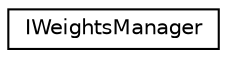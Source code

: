 digraph "Graphical Class Hierarchy"
{
 // LATEX_PDF_SIZE
  edge [fontname="Helvetica",fontsize="10",labelfontname="Helvetica",labelfontsize="10"];
  node [fontname="Helvetica",fontsize="10",shape=record];
  rankdir="LR";
  Node0 [label="IWeightsManager",height=0.2,width=0.4,color="black", fillcolor="white", style="filled",URL="$classarm__compute_1_1_i_weights_manager.xhtml",tooltip="Weights manager interface to handle weights transformations."];
}
